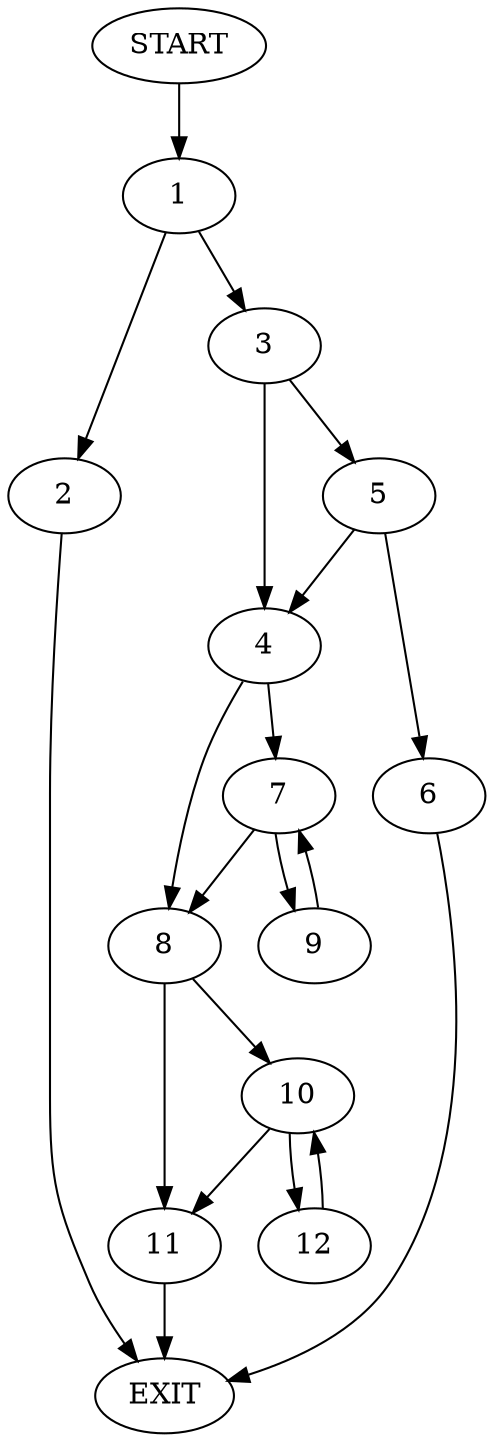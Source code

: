 digraph {
0 [label="START"]
13 [label="EXIT"]
0 -> 1
1 -> 2
1 -> 3
3 -> 4
3 -> 5
2 -> 13
5 -> 4
5 -> 6
4 -> 7
4 -> 8
6 -> 13
7 -> 8
7 -> 9
8 -> 10
8 -> 11
9 -> 7
10 -> 11
10 -> 12
11 -> 13
12 -> 10
}
